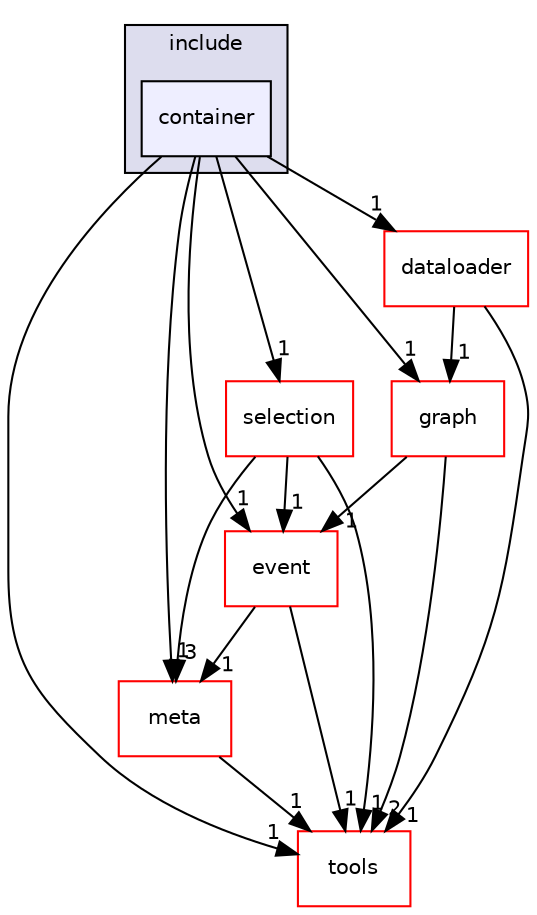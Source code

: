 digraph "container" {
  compound=true
  node [ fontsize="10", fontname="Helvetica"];
  edge [ labelfontsize="10", labelfontname="Helvetica"];
  subgraph clusterdir_f070df36ed04de6728e43bcf2cf52dfe {
    graph [ bgcolor="#ddddee", pencolor="black", label="include" fontname="Helvetica", fontsize="10", URL="dir_f070df36ed04de6728e43bcf2cf52dfe.html"]
  dir_69c61fac42c3af0b5b0b3d62ca8c93d1 [shape=box, label="container", style="filled", fillcolor="#eeeeff", pencolor="black", URL="dir_69c61fac42c3af0b5b0b3d62ca8c93d1.html"];
  }
  dir_7e7898fd82fc7805c9d39fdbc62120b9 [shape=box label="meta" fillcolor="white" style="filled" color="red" URL="dir_7e7898fd82fc7805c9d39fdbc62120b9.html"];
  dir_4969ff72e1fed5b4b8966b48bec3d706 [shape=box label="graph" fillcolor="white" style="filled" color="red" URL="dir_4969ff72e1fed5b4b8966b48bec3d706.html"];
  dir_fb91096735c52f3a453d1a3e67025085 [shape=box label="event" fillcolor="white" style="filled" color="red" URL="dir_fb91096735c52f3a453d1a3e67025085.html"];
  dir_01cd01df262b9d391c5521e9294e448f [shape=box label="dataloader" fillcolor="white" style="filled" color="red" URL="dir_01cd01df262b9d391c5521e9294e448f.html"];
  dir_c49883265e919209ca31c480d01c9221 [shape=box label="selection" fillcolor="white" style="filled" color="red" URL="dir_c49883265e919209ca31c480d01c9221.html"];
  dir_f0fdfbf866f75abaaae77c9c053e2c4e [shape=box label="tools" fillcolor="white" style="filled" color="red" URL="dir_f0fdfbf866f75abaaae77c9c053e2c4e.html"];
  dir_7e7898fd82fc7805c9d39fdbc62120b9->dir_f0fdfbf866f75abaaae77c9c053e2c4e [headlabel="1", labeldistance=1.5 headhref="dir_000157_000142.html"];
  dir_4969ff72e1fed5b4b8966b48bec3d706->dir_fb91096735c52f3a453d1a3e67025085 [headlabel="1", labeldistance=1.5 headhref="dir_000130_000116.html"];
  dir_4969ff72e1fed5b4b8966b48bec3d706->dir_f0fdfbf866f75abaaae77c9c053e2c4e [headlabel="2", labeldistance=1.5 headhref="dir_000130_000142.html"];
  dir_69c61fac42c3af0b5b0b3d62ca8c93d1->dir_7e7898fd82fc7805c9d39fdbc62120b9 [headlabel="1", labeldistance=1.5 headhref="dir_000095_000157.html"];
  dir_69c61fac42c3af0b5b0b3d62ca8c93d1->dir_4969ff72e1fed5b4b8966b48bec3d706 [headlabel="1", labeldistance=1.5 headhref="dir_000095_000130.html"];
  dir_69c61fac42c3af0b5b0b3d62ca8c93d1->dir_fb91096735c52f3a453d1a3e67025085 [headlabel="1", labeldistance=1.5 headhref="dir_000095_000116.html"];
  dir_69c61fac42c3af0b5b0b3d62ca8c93d1->dir_01cd01df262b9d391c5521e9294e448f [headlabel="1", labeldistance=1.5 headhref="dir_000095_000088.html"];
  dir_69c61fac42c3af0b5b0b3d62ca8c93d1->dir_c49883265e919209ca31c480d01c9221 [headlabel="1", labeldistance=1.5 headhref="dir_000095_000194.html"];
  dir_69c61fac42c3af0b5b0b3d62ca8c93d1->dir_f0fdfbf866f75abaaae77c9c053e2c4e [headlabel="1", labeldistance=1.5 headhref="dir_000095_000142.html"];
  dir_fb91096735c52f3a453d1a3e67025085->dir_7e7898fd82fc7805c9d39fdbc62120b9 [headlabel="1", labeldistance=1.5 headhref="dir_000116_000157.html"];
  dir_fb91096735c52f3a453d1a3e67025085->dir_f0fdfbf866f75abaaae77c9c053e2c4e [headlabel="1", labeldistance=1.5 headhref="dir_000116_000142.html"];
  dir_01cd01df262b9d391c5521e9294e448f->dir_4969ff72e1fed5b4b8966b48bec3d706 [headlabel="1", labeldistance=1.5 headhref="dir_000088_000130.html"];
  dir_01cd01df262b9d391c5521e9294e448f->dir_f0fdfbf866f75abaaae77c9c053e2c4e [headlabel="1", labeldistance=1.5 headhref="dir_000088_000142.html"];
  dir_c49883265e919209ca31c480d01c9221->dir_7e7898fd82fc7805c9d39fdbc62120b9 [headlabel="3", labeldistance=1.5 headhref="dir_000194_000157.html"];
  dir_c49883265e919209ca31c480d01c9221->dir_fb91096735c52f3a453d1a3e67025085 [headlabel="1", labeldistance=1.5 headhref="dir_000194_000116.html"];
  dir_c49883265e919209ca31c480d01c9221->dir_f0fdfbf866f75abaaae77c9c053e2c4e [headlabel="1", labeldistance=1.5 headhref="dir_000194_000142.html"];
}
